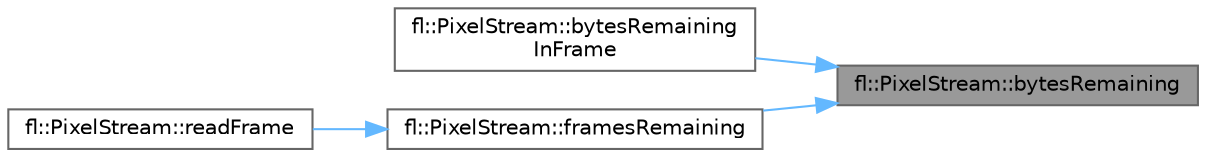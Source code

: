 digraph "fl::PixelStream::bytesRemaining"
{
 // LATEX_PDF_SIZE
  bgcolor="transparent";
  edge [fontname=Helvetica,fontsize=10,labelfontname=Helvetica,labelfontsize=10];
  node [fontname=Helvetica,fontsize=10,shape=box,height=0.2,width=0.4];
  rankdir="RL";
  Node1 [id="Node000001",label="fl::PixelStream::bytesRemaining",height=0.2,width=0.4,color="gray40", fillcolor="grey60", style="filled", fontcolor="black",tooltip=" "];
  Node1 -> Node2 [id="edge1_Node000001_Node000002",dir="back",color="steelblue1",style="solid",tooltip=" "];
  Node2 [id="Node000002",label="fl::PixelStream::bytesRemaining\lInFrame",height=0.2,width=0.4,color="grey40", fillcolor="white", style="filled",URL="$d8/ddd/classfl_1_1_pixel_stream_a797e6505cbe4f0361150155808b691f4.html#a797e6505cbe4f0361150155808b691f4",tooltip=" "];
  Node1 -> Node3 [id="edge2_Node000001_Node000003",dir="back",color="steelblue1",style="solid",tooltip=" "];
  Node3 [id="Node000003",label="fl::PixelStream::framesRemaining",height=0.2,width=0.4,color="grey40", fillcolor="white", style="filled",URL="$d8/ddd/classfl_1_1_pixel_stream_a0e54d6b6d31b175824f329bda2ba59ae.html#a0e54d6b6d31b175824f329bda2ba59ae",tooltip=" "];
  Node3 -> Node4 [id="edge3_Node000003_Node000004",dir="back",color="steelblue1",style="solid",tooltip=" "];
  Node4 [id="Node000004",label="fl::PixelStream::readFrame",height=0.2,width=0.4,color="grey40", fillcolor="white", style="filled",URL="$d8/ddd/classfl_1_1_pixel_stream_abbf55c04a45047bcfbdac181130dddaf.html#abbf55c04a45047bcfbdac181130dddaf",tooltip=" "];
}
